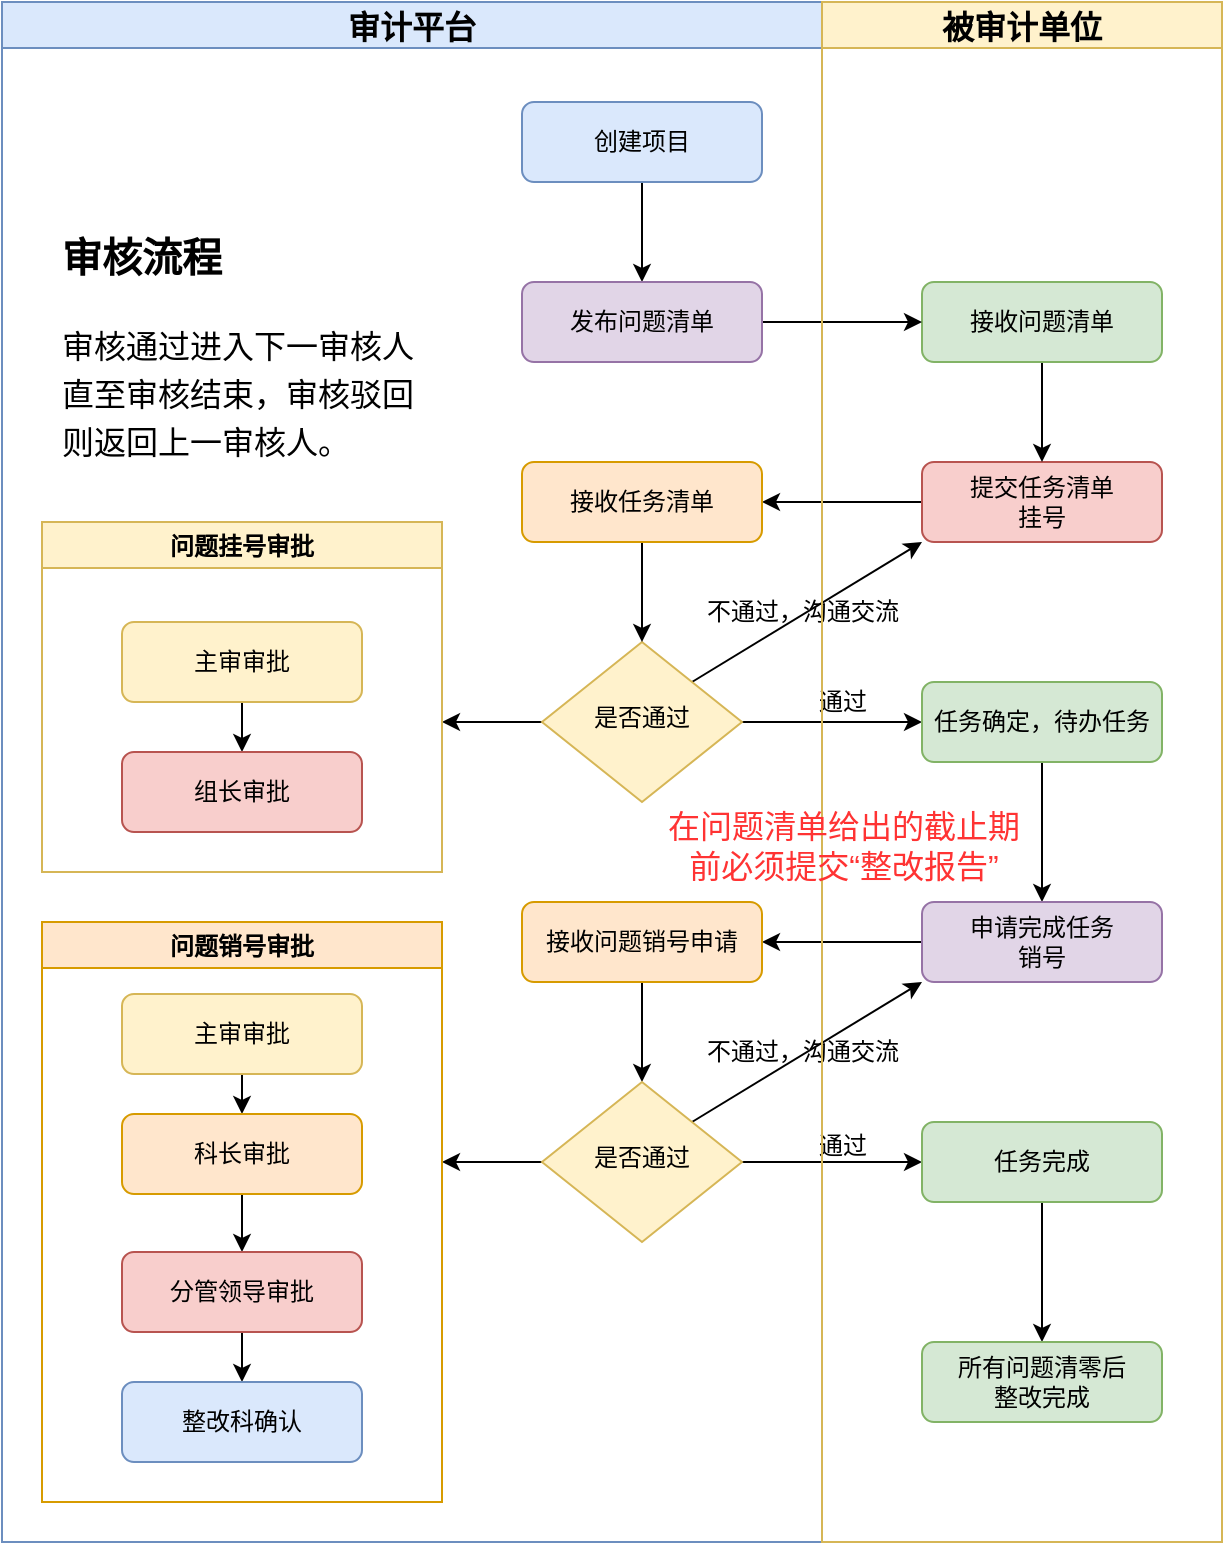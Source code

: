 <mxfile version="20.5.3" type="github">
  <diagram id="C5RBs43oDa-KdzZeNtuy" name="Page-1">
    <mxGraphModel dx="1422" dy="762" grid="1" gridSize="10" guides="1" tooltips="1" connect="1" arrows="1" fold="1" page="1" pageScale="1" pageWidth="827" pageHeight="1169" math="0" shadow="0">
      <root>
        <mxCell id="WIyWlLk6GJQsqaUBKTNV-0" />
        <mxCell id="WIyWlLk6GJQsqaUBKTNV-1" parent="WIyWlLk6GJQsqaUBKTNV-0" />
        <mxCell id="UPQadzczAUyeNgyHqivV-0" value="" style="edgeStyle=orthogonalEdgeStyle;rounded=0;orthogonalLoop=1;jettySize=auto;html=1;" edge="1" parent="WIyWlLk6GJQsqaUBKTNV-1" source="UPQadzczAUyeNgyHqivV-1" target="UPQadzczAUyeNgyHqivV-13">
          <mxGeometry relative="1" as="geometry" />
        </mxCell>
        <mxCell id="UPQadzczAUyeNgyHqivV-1" value="提交任务清单&lt;br&gt;挂号" style="rounded=1;whiteSpace=wrap;html=1;fontSize=12;glass=0;strokeWidth=1;shadow=0;fillColor=#f8cecc;strokeColor=#b85450;" vertex="1" parent="WIyWlLk6GJQsqaUBKTNV-1">
          <mxGeometry x="550" y="280" width="120" height="40" as="geometry" />
        </mxCell>
        <mxCell id="UPQadzczAUyeNgyHqivV-2" value="" style="edgeStyle=none;rounded=0;orthogonalLoop=1;jettySize=auto;html=1;" edge="1" parent="WIyWlLk6GJQsqaUBKTNV-1" source="UPQadzczAUyeNgyHqivV-3" target="UPQadzczAUyeNgyHqivV-1">
          <mxGeometry relative="1" as="geometry" />
        </mxCell>
        <mxCell id="UPQadzczAUyeNgyHqivV-3" value="接收问题清单" style="rounded=1;whiteSpace=wrap;html=1;fontSize=12;glass=0;strokeWidth=1;shadow=0;fillColor=#d5e8d4;strokeColor=#82b366;" vertex="1" parent="WIyWlLk6GJQsqaUBKTNV-1">
          <mxGeometry x="550" y="190" width="120" height="40" as="geometry" />
        </mxCell>
        <mxCell id="UPQadzczAUyeNgyHqivV-4" value="" style="edgeStyle=orthogonalEdgeStyle;rounded=0;orthogonalLoop=1;jettySize=auto;html=1;" edge="1" parent="WIyWlLk6GJQsqaUBKTNV-1" source="UPQadzczAUyeNgyHqivV-5" target="UPQadzczAUyeNgyHqivV-7">
          <mxGeometry relative="1" as="geometry" />
        </mxCell>
        <mxCell id="UPQadzczAUyeNgyHqivV-5" value="创建项目" style="rounded=1;whiteSpace=wrap;html=1;fontSize=12;glass=0;strokeWidth=1;shadow=0;fillColor=#dae8fc;strokeColor=#6c8ebf;" vertex="1" parent="WIyWlLk6GJQsqaUBKTNV-1">
          <mxGeometry x="350" y="100" width="120" height="40" as="geometry" />
        </mxCell>
        <mxCell id="UPQadzczAUyeNgyHqivV-6" value="" style="edgeStyle=orthogonalEdgeStyle;rounded=0;orthogonalLoop=1;jettySize=auto;html=1;" edge="1" parent="WIyWlLk6GJQsqaUBKTNV-1" source="UPQadzczAUyeNgyHqivV-7" target="UPQadzczAUyeNgyHqivV-3">
          <mxGeometry relative="1" as="geometry" />
        </mxCell>
        <mxCell id="UPQadzczAUyeNgyHqivV-7" value="发布问题清单" style="rounded=1;whiteSpace=wrap;html=1;fontSize=12;glass=0;strokeWidth=1;shadow=0;fillColor=#e1d5e7;strokeColor=#9673a6;" vertex="1" parent="WIyWlLk6GJQsqaUBKTNV-1">
          <mxGeometry x="350" y="190" width="120" height="40" as="geometry" />
        </mxCell>
        <mxCell id="UPQadzczAUyeNgyHqivV-8" value="" style="edgeStyle=orthogonalEdgeStyle;rounded=0;orthogonalLoop=1;jettySize=auto;html=1;" edge="1" parent="WIyWlLk6GJQsqaUBKTNV-1" source="UPQadzczAUyeNgyHqivV-11" target="UPQadzczAUyeNgyHqivV-15">
          <mxGeometry relative="1" as="geometry" />
        </mxCell>
        <mxCell id="UPQadzczAUyeNgyHqivV-9" style="rounded=0;orthogonalLoop=1;jettySize=auto;html=1;exitX=1;exitY=0;exitDx=0;exitDy=0;entryX=0;entryY=1;entryDx=0;entryDy=0;" edge="1" parent="WIyWlLk6GJQsqaUBKTNV-1" source="UPQadzczAUyeNgyHqivV-11" target="UPQadzczAUyeNgyHqivV-1">
          <mxGeometry relative="1" as="geometry" />
        </mxCell>
        <mxCell id="UPQadzczAUyeNgyHqivV-10" style="edgeStyle=none;rounded=0;orthogonalLoop=1;jettySize=auto;html=1;" edge="1" parent="WIyWlLk6GJQsqaUBKTNV-1" source="UPQadzczAUyeNgyHqivV-11">
          <mxGeometry relative="1" as="geometry">
            <mxPoint x="310" y="410" as="targetPoint" />
          </mxGeometry>
        </mxCell>
        <mxCell id="UPQadzczAUyeNgyHqivV-11" value="是否通过" style="rhombus;whiteSpace=wrap;html=1;shadow=0;fontFamily=Helvetica;fontSize=12;align=center;strokeWidth=1;spacing=6;spacingTop=-4;fillColor=#fff2cc;strokeColor=#d6b656;" vertex="1" parent="WIyWlLk6GJQsqaUBKTNV-1">
          <mxGeometry x="360" y="370" width="100" height="80" as="geometry" />
        </mxCell>
        <mxCell id="UPQadzczAUyeNgyHqivV-12" value="" style="edgeStyle=orthogonalEdgeStyle;rounded=0;orthogonalLoop=1;jettySize=auto;html=1;" edge="1" parent="WIyWlLk6GJQsqaUBKTNV-1" source="UPQadzczAUyeNgyHqivV-13" target="UPQadzczAUyeNgyHqivV-11">
          <mxGeometry relative="1" as="geometry" />
        </mxCell>
        <mxCell id="UPQadzczAUyeNgyHqivV-13" value="接收任务清单" style="rounded=1;whiteSpace=wrap;html=1;fontSize=12;glass=0;strokeWidth=1;shadow=0;fillColor=#ffe6cc;strokeColor=#d79b00;" vertex="1" parent="WIyWlLk6GJQsqaUBKTNV-1">
          <mxGeometry x="350" y="280" width="120" height="40" as="geometry" />
        </mxCell>
        <mxCell id="UPQadzczAUyeNgyHqivV-14" value="" style="edgeStyle=none;rounded=0;orthogonalLoop=1;jettySize=auto;html=1;" edge="1" parent="WIyWlLk6GJQsqaUBKTNV-1" source="UPQadzczAUyeNgyHqivV-15" target="UPQadzczAUyeNgyHqivV-19">
          <mxGeometry relative="1" as="geometry" />
        </mxCell>
        <mxCell id="UPQadzczAUyeNgyHqivV-15" value="任务确定，待办任务" style="rounded=1;whiteSpace=wrap;html=1;fontSize=12;glass=0;strokeWidth=1;shadow=0;fillColor=#d5e8d4;strokeColor=#82b366;" vertex="1" parent="WIyWlLk6GJQsqaUBKTNV-1">
          <mxGeometry x="550" y="390" width="120" height="40" as="geometry" />
        </mxCell>
        <mxCell id="UPQadzczAUyeNgyHqivV-16" value="通过" style="text;html=1;align=center;verticalAlign=middle;resizable=0;points=[];autosize=1;strokeColor=none;fillColor=none;" vertex="1" parent="WIyWlLk6GJQsqaUBKTNV-1">
          <mxGeometry x="485" y="385" width="50" height="30" as="geometry" />
        </mxCell>
        <mxCell id="UPQadzczAUyeNgyHqivV-17" value="不通过，沟通交流" style="text;html=1;align=center;verticalAlign=middle;resizable=0;points=[];autosize=1;strokeColor=none;fillColor=none;" vertex="1" parent="WIyWlLk6GJQsqaUBKTNV-1">
          <mxGeometry x="430" y="340" width="120" height="30" as="geometry" />
        </mxCell>
        <mxCell id="UPQadzczAUyeNgyHqivV-18" value="" style="edgeStyle=none;rounded=0;orthogonalLoop=1;jettySize=auto;html=1;" edge="1" parent="WIyWlLk6GJQsqaUBKTNV-1" source="UPQadzczAUyeNgyHqivV-19" target="UPQadzczAUyeNgyHqivV-21">
          <mxGeometry relative="1" as="geometry" />
        </mxCell>
        <mxCell id="UPQadzczAUyeNgyHqivV-19" value="申请完成任务&lt;br&gt;销号" style="rounded=1;whiteSpace=wrap;html=1;fontSize=12;glass=0;strokeWidth=1;shadow=0;fillColor=#e1d5e7;strokeColor=#9673a6;" vertex="1" parent="WIyWlLk6GJQsqaUBKTNV-1">
          <mxGeometry x="550" y="500" width="120" height="40" as="geometry" />
        </mxCell>
        <mxCell id="UPQadzczAUyeNgyHqivV-20" value="" style="edgeStyle=none;rounded=0;orthogonalLoop=1;jettySize=auto;html=1;" edge="1" parent="WIyWlLk6GJQsqaUBKTNV-1" source="UPQadzczAUyeNgyHqivV-21" target="UPQadzczAUyeNgyHqivV-25">
          <mxGeometry relative="1" as="geometry" />
        </mxCell>
        <mxCell id="UPQadzczAUyeNgyHqivV-21" value="接收问题销号申请" style="rounded=1;whiteSpace=wrap;html=1;fontSize=12;glass=0;strokeWidth=1;shadow=0;fillColor=#ffe6cc;strokeColor=#d79b00;" vertex="1" parent="WIyWlLk6GJQsqaUBKTNV-1">
          <mxGeometry x="350" y="500" width="120" height="40" as="geometry" />
        </mxCell>
        <mxCell id="UPQadzczAUyeNgyHqivV-22" value="" style="edgeStyle=none;rounded=0;orthogonalLoop=1;jettySize=auto;html=1;" edge="1" parent="WIyWlLk6GJQsqaUBKTNV-1" source="UPQadzczAUyeNgyHqivV-25" target="UPQadzczAUyeNgyHqivV-27">
          <mxGeometry relative="1" as="geometry" />
        </mxCell>
        <mxCell id="UPQadzczAUyeNgyHqivV-23" style="edgeStyle=none;rounded=0;orthogonalLoop=1;jettySize=auto;html=1;exitX=1;exitY=0;exitDx=0;exitDy=0;entryX=0;entryY=1;entryDx=0;entryDy=0;" edge="1" parent="WIyWlLk6GJQsqaUBKTNV-1" source="UPQadzczAUyeNgyHqivV-25" target="UPQadzczAUyeNgyHqivV-19">
          <mxGeometry relative="1" as="geometry" />
        </mxCell>
        <mxCell id="UPQadzczAUyeNgyHqivV-24" style="edgeStyle=none;rounded=0;orthogonalLoop=1;jettySize=auto;html=1;fontSize=16;" edge="1" parent="WIyWlLk6GJQsqaUBKTNV-1" source="UPQadzczAUyeNgyHqivV-25">
          <mxGeometry relative="1" as="geometry">
            <mxPoint x="310" y="630" as="targetPoint" />
          </mxGeometry>
        </mxCell>
        <mxCell id="UPQadzczAUyeNgyHqivV-25" value="是否通过" style="rhombus;whiteSpace=wrap;html=1;shadow=0;fontFamily=Helvetica;fontSize=12;align=center;strokeWidth=1;spacing=6;spacingTop=-4;fillColor=#fff2cc;strokeColor=#d6b656;" vertex="1" parent="WIyWlLk6GJQsqaUBKTNV-1">
          <mxGeometry x="360" y="590" width="100" height="80" as="geometry" />
        </mxCell>
        <mxCell id="UPQadzczAUyeNgyHqivV-26" value="" style="edgeStyle=none;rounded=0;orthogonalLoop=1;jettySize=auto;html=1;" edge="1" parent="WIyWlLk6GJQsqaUBKTNV-1" source="UPQadzczAUyeNgyHqivV-27" target="UPQadzczAUyeNgyHqivV-30">
          <mxGeometry relative="1" as="geometry" />
        </mxCell>
        <mxCell id="UPQadzczAUyeNgyHqivV-27" value="任务完成" style="rounded=1;whiteSpace=wrap;html=1;fontSize=12;glass=0;strokeWidth=1;shadow=0;fillColor=#d5e8d4;strokeColor=#82b366;" vertex="1" parent="WIyWlLk6GJQsqaUBKTNV-1">
          <mxGeometry x="550" y="610" width="120" height="40" as="geometry" />
        </mxCell>
        <mxCell id="UPQadzczAUyeNgyHqivV-28" value="通过" style="text;html=1;align=center;verticalAlign=middle;resizable=0;points=[];autosize=1;strokeColor=none;fillColor=none;" vertex="1" parent="WIyWlLk6GJQsqaUBKTNV-1">
          <mxGeometry x="485" y="607" width="50" height="30" as="geometry" />
        </mxCell>
        <mxCell id="UPQadzczAUyeNgyHqivV-29" value="不通过，沟通交流" style="text;html=1;align=center;verticalAlign=middle;resizable=0;points=[];autosize=1;strokeColor=none;fillColor=none;" vertex="1" parent="WIyWlLk6GJQsqaUBKTNV-1">
          <mxGeometry x="430" y="560" width="120" height="30" as="geometry" />
        </mxCell>
        <mxCell id="UPQadzczAUyeNgyHqivV-30" value="所有问题清零后&lt;br&gt;整改完成" style="rounded=1;whiteSpace=wrap;html=1;fontSize=12;glass=0;strokeWidth=1;shadow=0;fillColor=#d5e8d4;strokeColor=#82b366;" vertex="1" parent="WIyWlLk6GJQsqaUBKTNV-1">
          <mxGeometry x="550" y="720" width="120" height="40" as="geometry" />
        </mxCell>
        <mxCell id="UPQadzczAUyeNgyHqivV-31" value="审计平台" style="swimlane;startSize=23;fontSize=16;fillColor=#dae8fc;strokeColor=#6c8ebf;" vertex="1" parent="WIyWlLk6GJQsqaUBKTNV-1">
          <mxGeometry x="90" y="50" width="410" height="770" as="geometry" />
        </mxCell>
        <mxCell id="UPQadzczAUyeNgyHqivV-32" value="问题挂号审批" style="swimlane;fillColor=#fff2cc;strokeColor=#d6b656;" vertex="1" parent="UPQadzczAUyeNgyHqivV-31">
          <mxGeometry x="20" y="260" width="200" height="175" as="geometry" />
        </mxCell>
        <mxCell id="UPQadzczAUyeNgyHqivV-33" value="" style="edgeStyle=none;rounded=0;orthogonalLoop=1;jettySize=auto;html=1;entryX=0.5;entryY=0;entryDx=0;entryDy=0;" edge="1" parent="UPQadzczAUyeNgyHqivV-32" source="UPQadzczAUyeNgyHqivV-34" target="UPQadzczAUyeNgyHqivV-35">
          <mxGeometry relative="1" as="geometry">
            <mxPoint x="100" y="105" as="targetPoint" />
          </mxGeometry>
        </mxCell>
        <mxCell id="UPQadzczAUyeNgyHqivV-34" value="主审审批" style="rounded=1;whiteSpace=wrap;html=1;fontSize=12;glass=0;strokeWidth=1;shadow=0;fillColor=#fff2cc;strokeColor=#d6b656;" vertex="1" parent="UPQadzczAUyeNgyHqivV-32">
          <mxGeometry x="40" y="50" width="120" height="40" as="geometry" />
        </mxCell>
        <mxCell id="UPQadzczAUyeNgyHqivV-35" value="组长审批" style="rounded=1;whiteSpace=wrap;html=1;fontSize=12;glass=0;strokeWidth=1;shadow=0;fillColor=#f8cecc;strokeColor=#b85450;" vertex="1" parent="UPQadzczAUyeNgyHqivV-32">
          <mxGeometry x="40" y="115" width="120" height="40" as="geometry" />
        </mxCell>
        <mxCell id="UPQadzczAUyeNgyHqivV-36" value="问题销号审批" style="swimlane;fillColor=#ffe6cc;strokeColor=#d79b00;" vertex="1" parent="UPQadzczAUyeNgyHqivV-31">
          <mxGeometry x="20" y="460" width="200" height="290" as="geometry" />
        </mxCell>
        <mxCell id="UPQadzczAUyeNgyHqivV-37" value="" style="edgeStyle=none;rounded=0;orthogonalLoop=1;jettySize=auto;html=1;fontSize=16;" edge="1" parent="UPQadzczAUyeNgyHqivV-36" source="UPQadzczAUyeNgyHqivV-38" target="UPQadzczAUyeNgyHqivV-40">
          <mxGeometry relative="1" as="geometry" />
        </mxCell>
        <mxCell id="UPQadzczAUyeNgyHqivV-38" value="主审审批" style="rounded=1;whiteSpace=wrap;html=1;fontSize=12;glass=0;strokeWidth=1;shadow=0;fillColor=#fff2cc;strokeColor=#d6b656;" vertex="1" parent="UPQadzczAUyeNgyHqivV-36">
          <mxGeometry x="40" y="36" width="120" height="40" as="geometry" />
        </mxCell>
        <mxCell id="UPQadzczAUyeNgyHqivV-39" value="" style="edgeStyle=none;rounded=0;orthogonalLoop=1;jettySize=auto;html=1;fontSize=16;entryX=0.5;entryY=0;entryDx=0;entryDy=0;" edge="1" parent="UPQadzczAUyeNgyHqivV-36" source="UPQadzczAUyeNgyHqivV-40" target="UPQadzczAUyeNgyHqivV-42">
          <mxGeometry relative="1" as="geometry">
            <mxPoint x="100" y="160" as="targetPoint" />
          </mxGeometry>
        </mxCell>
        <mxCell id="UPQadzczAUyeNgyHqivV-40" value="科长审批" style="rounded=1;whiteSpace=wrap;html=1;fontSize=12;glass=0;strokeWidth=1;shadow=0;fillColor=#ffe6cc;strokeColor=#d79b00;" vertex="1" parent="UPQadzczAUyeNgyHqivV-36">
          <mxGeometry x="40" y="96" width="120" height="40" as="geometry" />
        </mxCell>
        <mxCell id="UPQadzczAUyeNgyHqivV-41" value="" style="edgeStyle=none;rounded=0;orthogonalLoop=1;jettySize=auto;html=1;fontSize=16;" edge="1" parent="UPQadzczAUyeNgyHqivV-36" source="UPQadzczAUyeNgyHqivV-42" target="UPQadzczAUyeNgyHqivV-43">
          <mxGeometry relative="1" as="geometry" />
        </mxCell>
        <mxCell id="UPQadzczAUyeNgyHqivV-42" value="分管领导审批" style="rounded=1;whiteSpace=wrap;html=1;fontSize=12;glass=0;strokeWidth=1;shadow=0;fillColor=#f8cecc;strokeColor=#b85450;" vertex="1" parent="UPQadzczAUyeNgyHqivV-36">
          <mxGeometry x="40" y="165" width="120" height="40" as="geometry" />
        </mxCell>
        <mxCell id="UPQadzczAUyeNgyHqivV-43" value="整改科确认" style="rounded=1;whiteSpace=wrap;html=1;fontSize=12;glass=0;strokeWidth=1;shadow=0;fillColor=#dae8fc;strokeColor=#6c8ebf;" vertex="1" parent="UPQadzczAUyeNgyHqivV-36">
          <mxGeometry x="40" y="230" width="120" height="40" as="geometry" />
        </mxCell>
        <mxCell id="UPQadzczAUyeNgyHqivV-44" value="&lt;h1&gt;&lt;font style=&quot;font-size: 20px;&quot;&gt;审核流程&lt;/font&gt;&lt;/h1&gt;&lt;div&gt;&lt;font style=&quot;font-size: 16px; line-height: 1.5;&quot;&gt;审核通过进入下一审核人直至审核结束，审核驳回则返回上一审核人。&lt;/font&gt;&lt;/div&gt;" style="text;html=1;strokeColor=none;fillColor=none;spacing=5;spacingTop=-20;whiteSpace=wrap;overflow=hidden;rounded=0;fontSize=14;fontColor=#000000;" vertex="1" parent="UPQadzczAUyeNgyHqivV-31">
          <mxGeometry x="25" y="100" width="190" height="140" as="geometry" />
        </mxCell>
        <mxCell id="UPQadzczAUyeNgyHqivV-45" value="被审计单位" style="swimlane;fontSize=16;fillColor=#fff2cc;strokeColor=#d6b656;" vertex="1" parent="WIyWlLk6GJQsqaUBKTNV-1">
          <mxGeometry x="500" y="50" width="200" height="770" as="geometry" />
        </mxCell>
        <mxCell id="UPQadzczAUyeNgyHqivV-46" value="在问题清单给出的截止期前必须提交“整改报告”" style="text;html=1;align=center;verticalAlign=middle;whiteSpace=wrap;rounded=0;fontSize=16;fontColor=#FF3333;" vertex="1" parent="UPQadzczAUyeNgyHqivV-45">
          <mxGeometry x="-80" y="403" width="182" height="37" as="geometry" />
        </mxCell>
      </root>
    </mxGraphModel>
  </diagram>
</mxfile>
